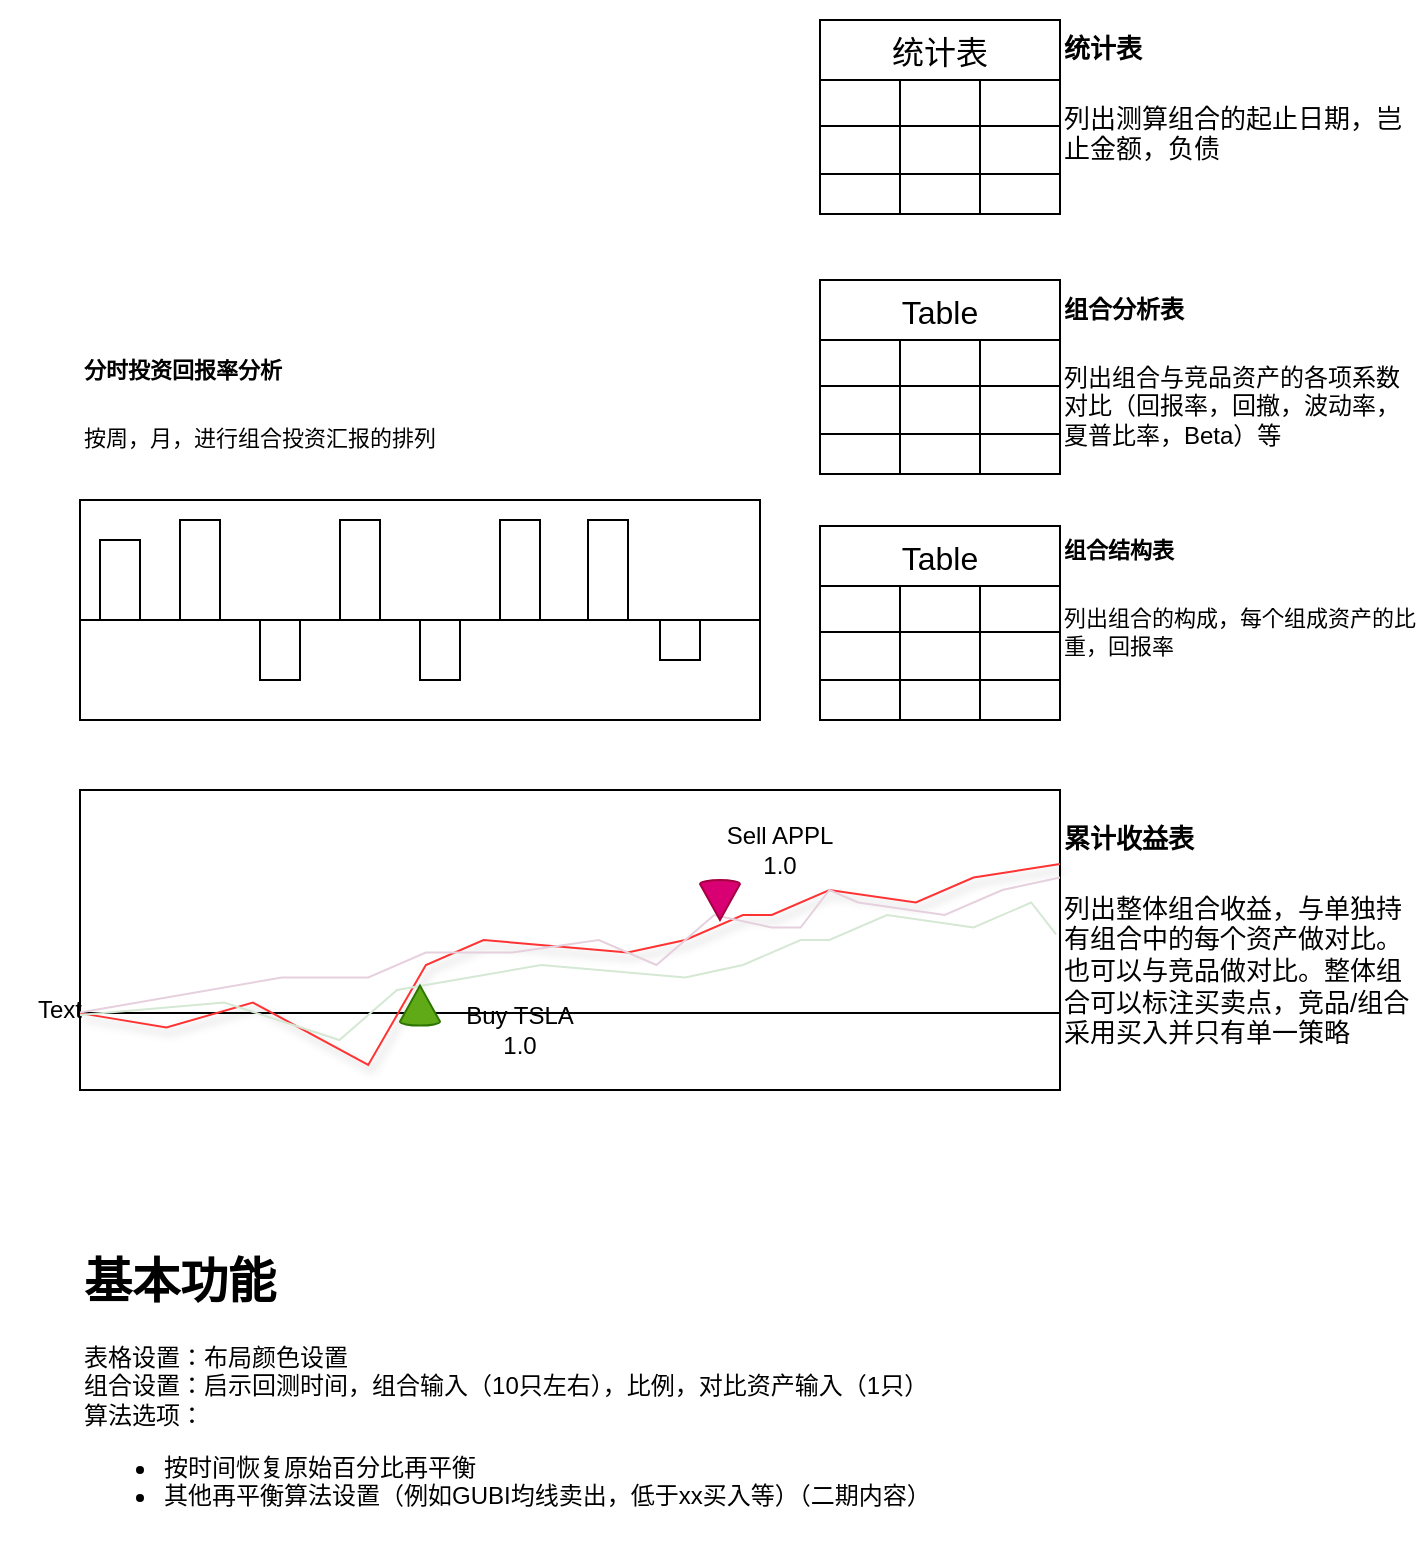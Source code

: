<mxfile version="26.2.12">
  <diagram name="Page-1" id="thoeQhLaUIlAeaY37Q_6">
    <mxGraphModel dx="1069" dy="626" grid="1" gridSize="10" guides="1" tooltips="1" connect="1" arrows="1" fold="1" page="1" pageScale="1" pageWidth="827" pageHeight="1169" math="0" shadow="0">
      <root>
        <mxCell id="0" />
        <mxCell id="1" parent="0" />
        <mxCell id="1VlmSRWmxTNn3Guo2VhC-66" value="统计表" style="shape=table;startSize=30;container=1;collapsible=0;childLayout=tableLayout;strokeColor=default;fontSize=16;" vertex="1" parent="1">
          <mxGeometry x="500" y="50" width="120" height="97" as="geometry" />
        </mxCell>
        <mxCell id="1VlmSRWmxTNn3Guo2VhC-67" value="" style="shape=tableRow;horizontal=0;startSize=0;swimlaneHead=0;swimlaneBody=0;strokeColor=inherit;top=0;left=0;bottom=0;right=0;collapsible=0;dropTarget=0;fillColor=none;points=[[0,0.5],[1,0.5]];portConstraint=eastwest;fontSize=16;" vertex="1" parent="1VlmSRWmxTNn3Guo2VhC-66">
          <mxGeometry y="30" width="120" height="23" as="geometry" />
        </mxCell>
        <mxCell id="1VlmSRWmxTNn3Guo2VhC-68" value="" style="shape=partialRectangle;html=1;whiteSpace=wrap;connectable=0;strokeColor=inherit;overflow=hidden;fillColor=none;top=0;left=0;bottom=0;right=0;pointerEvents=1;fontSize=16;" vertex="1" parent="1VlmSRWmxTNn3Guo2VhC-67">
          <mxGeometry width="40" height="23" as="geometry">
            <mxRectangle width="40" height="23" as="alternateBounds" />
          </mxGeometry>
        </mxCell>
        <mxCell id="1VlmSRWmxTNn3Guo2VhC-69" value="" style="shape=partialRectangle;html=1;whiteSpace=wrap;connectable=0;strokeColor=inherit;overflow=hidden;fillColor=none;top=0;left=0;bottom=0;right=0;pointerEvents=1;fontSize=16;" vertex="1" parent="1VlmSRWmxTNn3Guo2VhC-67">
          <mxGeometry x="40" width="40" height="23" as="geometry">
            <mxRectangle width="40" height="23" as="alternateBounds" />
          </mxGeometry>
        </mxCell>
        <mxCell id="1VlmSRWmxTNn3Guo2VhC-70" value="" style="shape=partialRectangle;html=1;whiteSpace=wrap;connectable=0;strokeColor=inherit;overflow=hidden;fillColor=none;top=0;left=0;bottom=0;right=0;pointerEvents=1;fontSize=16;" vertex="1" parent="1VlmSRWmxTNn3Guo2VhC-67">
          <mxGeometry x="80" width="40" height="23" as="geometry">
            <mxRectangle width="40" height="23" as="alternateBounds" />
          </mxGeometry>
        </mxCell>
        <mxCell id="1VlmSRWmxTNn3Guo2VhC-71" value="" style="shape=tableRow;horizontal=0;startSize=0;swimlaneHead=0;swimlaneBody=0;strokeColor=inherit;top=0;left=0;bottom=0;right=0;collapsible=0;dropTarget=0;fillColor=none;points=[[0,0.5],[1,0.5]];portConstraint=eastwest;fontSize=16;" vertex="1" parent="1VlmSRWmxTNn3Guo2VhC-66">
          <mxGeometry y="53" width="120" height="24" as="geometry" />
        </mxCell>
        <mxCell id="1VlmSRWmxTNn3Guo2VhC-72" value="" style="shape=partialRectangle;html=1;whiteSpace=wrap;connectable=0;strokeColor=inherit;overflow=hidden;fillColor=none;top=0;left=0;bottom=0;right=0;pointerEvents=1;fontSize=16;" vertex="1" parent="1VlmSRWmxTNn3Guo2VhC-71">
          <mxGeometry width="40" height="24" as="geometry">
            <mxRectangle width="40" height="24" as="alternateBounds" />
          </mxGeometry>
        </mxCell>
        <mxCell id="1VlmSRWmxTNn3Guo2VhC-73" value="" style="shape=partialRectangle;html=1;whiteSpace=wrap;connectable=0;strokeColor=inherit;overflow=hidden;fillColor=none;top=0;left=0;bottom=0;right=0;pointerEvents=1;fontSize=16;" vertex="1" parent="1VlmSRWmxTNn3Guo2VhC-71">
          <mxGeometry x="40" width="40" height="24" as="geometry">
            <mxRectangle width="40" height="24" as="alternateBounds" />
          </mxGeometry>
        </mxCell>
        <mxCell id="1VlmSRWmxTNn3Guo2VhC-74" value="" style="shape=partialRectangle;html=1;whiteSpace=wrap;connectable=0;strokeColor=inherit;overflow=hidden;fillColor=none;top=0;left=0;bottom=0;right=0;pointerEvents=1;fontSize=16;" vertex="1" parent="1VlmSRWmxTNn3Guo2VhC-71">
          <mxGeometry x="80" width="40" height="24" as="geometry">
            <mxRectangle width="40" height="24" as="alternateBounds" />
          </mxGeometry>
        </mxCell>
        <mxCell id="1VlmSRWmxTNn3Guo2VhC-75" value="" style="shape=tableRow;horizontal=0;startSize=0;swimlaneHead=0;swimlaneBody=0;strokeColor=inherit;top=0;left=0;bottom=0;right=0;collapsible=0;dropTarget=0;fillColor=none;points=[[0,0.5],[1,0.5]];portConstraint=eastwest;fontSize=16;" vertex="1" parent="1VlmSRWmxTNn3Guo2VhC-66">
          <mxGeometry y="77" width="120" height="20" as="geometry" />
        </mxCell>
        <mxCell id="1VlmSRWmxTNn3Guo2VhC-76" value="" style="shape=partialRectangle;html=1;whiteSpace=wrap;connectable=0;strokeColor=inherit;overflow=hidden;fillColor=none;top=0;left=0;bottom=0;right=0;pointerEvents=1;fontSize=16;" vertex="1" parent="1VlmSRWmxTNn3Guo2VhC-75">
          <mxGeometry width="40" height="20" as="geometry">
            <mxRectangle width="40" height="20" as="alternateBounds" />
          </mxGeometry>
        </mxCell>
        <mxCell id="1VlmSRWmxTNn3Guo2VhC-77" value="" style="shape=partialRectangle;html=1;whiteSpace=wrap;connectable=0;strokeColor=inherit;overflow=hidden;fillColor=none;top=0;left=0;bottom=0;right=0;pointerEvents=1;fontSize=16;" vertex="1" parent="1VlmSRWmxTNn3Guo2VhC-75">
          <mxGeometry x="40" width="40" height="20" as="geometry">
            <mxRectangle width="40" height="20" as="alternateBounds" />
          </mxGeometry>
        </mxCell>
        <mxCell id="1VlmSRWmxTNn3Guo2VhC-78" value="" style="shape=partialRectangle;html=1;whiteSpace=wrap;connectable=0;strokeColor=inherit;overflow=hidden;fillColor=none;top=0;left=0;bottom=0;right=0;pointerEvents=1;fontSize=16;" vertex="1" parent="1VlmSRWmxTNn3Guo2VhC-75">
          <mxGeometry x="80" width="40" height="20" as="geometry">
            <mxRectangle width="40" height="20" as="alternateBounds" />
          </mxGeometry>
        </mxCell>
        <mxCell id="1VlmSRWmxTNn3Guo2VhC-130" value="" style="shape=singleArrow;whiteSpace=wrap;html=1;arrowWidth=0.4;arrowSize=0.4;" vertex="1" parent="1VlmSRWmxTNn3Guo2VhC-75">
          <mxGeometry x="120" width="NaN" height="20" as="geometry">
            <mxRectangle width="NaN" height="20" as="alternateBounds" />
          </mxGeometry>
        </mxCell>
        <mxCell id="1VlmSRWmxTNn3Guo2VhC-79" value="Table" style="shape=table;startSize=30;container=1;collapsible=0;childLayout=tableLayout;strokeColor=default;fontSize=16;" vertex="1" parent="1">
          <mxGeometry x="500" y="303" width="120" height="97" as="geometry" />
        </mxCell>
        <mxCell id="1VlmSRWmxTNn3Guo2VhC-80" value="" style="shape=tableRow;horizontal=0;startSize=0;swimlaneHead=0;swimlaneBody=0;strokeColor=inherit;top=0;left=0;bottom=0;right=0;collapsible=0;dropTarget=0;fillColor=none;points=[[0,0.5],[1,0.5]];portConstraint=eastwest;fontSize=16;" vertex="1" parent="1VlmSRWmxTNn3Guo2VhC-79">
          <mxGeometry y="30" width="120" height="23" as="geometry" />
        </mxCell>
        <mxCell id="1VlmSRWmxTNn3Guo2VhC-81" value="" style="shape=partialRectangle;html=1;whiteSpace=wrap;connectable=0;strokeColor=inherit;overflow=hidden;fillColor=none;top=0;left=0;bottom=0;right=0;pointerEvents=1;fontSize=16;" vertex="1" parent="1VlmSRWmxTNn3Guo2VhC-80">
          <mxGeometry width="40" height="23" as="geometry">
            <mxRectangle width="40" height="23" as="alternateBounds" />
          </mxGeometry>
        </mxCell>
        <mxCell id="1VlmSRWmxTNn3Guo2VhC-82" value="" style="shape=partialRectangle;html=1;whiteSpace=wrap;connectable=0;strokeColor=inherit;overflow=hidden;fillColor=none;top=0;left=0;bottom=0;right=0;pointerEvents=1;fontSize=16;" vertex="1" parent="1VlmSRWmxTNn3Guo2VhC-80">
          <mxGeometry x="40" width="40" height="23" as="geometry">
            <mxRectangle width="40" height="23" as="alternateBounds" />
          </mxGeometry>
        </mxCell>
        <mxCell id="1VlmSRWmxTNn3Guo2VhC-83" value="" style="shape=partialRectangle;html=1;whiteSpace=wrap;connectable=0;strokeColor=inherit;overflow=hidden;fillColor=none;top=0;left=0;bottom=0;right=0;pointerEvents=1;fontSize=16;" vertex="1" parent="1VlmSRWmxTNn3Guo2VhC-80">
          <mxGeometry x="80" width="40" height="23" as="geometry">
            <mxRectangle width="40" height="23" as="alternateBounds" />
          </mxGeometry>
        </mxCell>
        <mxCell id="1VlmSRWmxTNn3Guo2VhC-84" value="" style="shape=tableRow;horizontal=0;startSize=0;swimlaneHead=0;swimlaneBody=0;strokeColor=inherit;top=0;left=0;bottom=0;right=0;collapsible=0;dropTarget=0;fillColor=none;points=[[0,0.5],[1,0.5]];portConstraint=eastwest;fontSize=16;" vertex="1" parent="1VlmSRWmxTNn3Guo2VhC-79">
          <mxGeometry y="53" width="120" height="24" as="geometry" />
        </mxCell>
        <mxCell id="1VlmSRWmxTNn3Guo2VhC-85" value="" style="shape=partialRectangle;html=1;whiteSpace=wrap;connectable=0;strokeColor=inherit;overflow=hidden;fillColor=none;top=0;left=0;bottom=0;right=0;pointerEvents=1;fontSize=16;" vertex="1" parent="1VlmSRWmxTNn3Guo2VhC-84">
          <mxGeometry width="40" height="24" as="geometry">
            <mxRectangle width="40" height="24" as="alternateBounds" />
          </mxGeometry>
        </mxCell>
        <mxCell id="1VlmSRWmxTNn3Guo2VhC-86" value="" style="shape=partialRectangle;html=1;whiteSpace=wrap;connectable=0;strokeColor=inherit;overflow=hidden;fillColor=none;top=0;left=0;bottom=0;right=0;pointerEvents=1;fontSize=16;" vertex="1" parent="1VlmSRWmxTNn3Guo2VhC-84">
          <mxGeometry x="40" width="40" height="24" as="geometry">
            <mxRectangle width="40" height="24" as="alternateBounds" />
          </mxGeometry>
        </mxCell>
        <mxCell id="1VlmSRWmxTNn3Guo2VhC-87" value="" style="shape=partialRectangle;html=1;whiteSpace=wrap;connectable=0;strokeColor=inherit;overflow=hidden;fillColor=none;top=0;left=0;bottom=0;right=0;pointerEvents=1;fontSize=16;" vertex="1" parent="1VlmSRWmxTNn3Guo2VhC-84">
          <mxGeometry x="80" width="40" height="24" as="geometry">
            <mxRectangle width="40" height="24" as="alternateBounds" />
          </mxGeometry>
        </mxCell>
        <mxCell id="1VlmSRWmxTNn3Guo2VhC-88" value="" style="shape=tableRow;horizontal=0;startSize=0;swimlaneHead=0;swimlaneBody=0;strokeColor=inherit;top=0;left=0;bottom=0;right=0;collapsible=0;dropTarget=0;fillColor=none;points=[[0,0.5],[1,0.5]];portConstraint=eastwest;fontSize=16;" vertex="1" parent="1VlmSRWmxTNn3Guo2VhC-79">
          <mxGeometry y="77" width="120" height="20" as="geometry" />
        </mxCell>
        <mxCell id="1VlmSRWmxTNn3Guo2VhC-89" value="" style="shape=partialRectangle;html=1;whiteSpace=wrap;connectable=0;strokeColor=inherit;overflow=hidden;fillColor=none;top=0;left=0;bottom=0;right=0;pointerEvents=1;fontSize=16;" vertex="1" parent="1VlmSRWmxTNn3Guo2VhC-88">
          <mxGeometry width="40" height="20" as="geometry">
            <mxRectangle width="40" height="20" as="alternateBounds" />
          </mxGeometry>
        </mxCell>
        <mxCell id="1VlmSRWmxTNn3Guo2VhC-90" value="" style="shape=partialRectangle;html=1;whiteSpace=wrap;connectable=0;strokeColor=inherit;overflow=hidden;fillColor=none;top=0;left=0;bottom=0;right=0;pointerEvents=1;fontSize=16;" vertex="1" parent="1VlmSRWmxTNn3Guo2VhC-88">
          <mxGeometry x="40" width="40" height="20" as="geometry">
            <mxRectangle width="40" height="20" as="alternateBounds" />
          </mxGeometry>
        </mxCell>
        <mxCell id="1VlmSRWmxTNn3Guo2VhC-91" value="" style="shape=partialRectangle;html=1;whiteSpace=wrap;connectable=0;strokeColor=inherit;overflow=hidden;fillColor=none;top=0;left=0;bottom=0;right=0;pointerEvents=1;fontSize=16;" vertex="1" parent="1VlmSRWmxTNn3Guo2VhC-88">
          <mxGeometry x="80" width="40" height="20" as="geometry">
            <mxRectangle width="40" height="20" as="alternateBounds" />
          </mxGeometry>
        </mxCell>
        <mxCell id="1VlmSRWmxTNn3Guo2VhC-92" value="Table" style="shape=table;startSize=30;container=1;collapsible=0;childLayout=tableLayout;strokeColor=default;fontSize=16;" vertex="1" parent="1">
          <mxGeometry x="500" y="180" width="120" height="97" as="geometry" />
        </mxCell>
        <mxCell id="1VlmSRWmxTNn3Guo2VhC-93" value="" style="shape=tableRow;horizontal=0;startSize=0;swimlaneHead=0;swimlaneBody=0;strokeColor=inherit;top=0;left=0;bottom=0;right=0;collapsible=0;dropTarget=0;fillColor=none;points=[[0,0.5],[1,0.5]];portConstraint=eastwest;fontSize=16;" vertex="1" parent="1VlmSRWmxTNn3Guo2VhC-92">
          <mxGeometry y="30" width="120" height="23" as="geometry" />
        </mxCell>
        <mxCell id="1VlmSRWmxTNn3Guo2VhC-94" value="" style="shape=partialRectangle;html=1;whiteSpace=wrap;connectable=0;strokeColor=inherit;overflow=hidden;fillColor=none;top=0;left=0;bottom=0;right=0;pointerEvents=1;fontSize=16;" vertex="1" parent="1VlmSRWmxTNn3Guo2VhC-93">
          <mxGeometry width="40" height="23" as="geometry">
            <mxRectangle width="40" height="23" as="alternateBounds" />
          </mxGeometry>
        </mxCell>
        <mxCell id="1VlmSRWmxTNn3Guo2VhC-95" value="" style="shape=partialRectangle;html=1;whiteSpace=wrap;connectable=0;strokeColor=inherit;overflow=hidden;fillColor=none;top=0;left=0;bottom=0;right=0;pointerEvents=1;fontSize=16;" vertex="1" parent="1VlmSRWmxTNn3Guo2VhC-93">
          <mxGeometry x="40" width="40" height="23" as="geometry">
            <mxRectangle width="40" height="23" as="alternateBounds" />
          </mxGeometry>
        </mxCell>
        <mxCell id="1VlmSRWmxTNn3Guo2VhC-96" value="" style="shape=partialRectangle;html=1;whiteSpace=wrap;connectable=0;strokeColor=inherit;overflow=hidden;fillColor=none;top=0;left=0;bottom=0;right=0;pointerEvents=1;fontSize=16;" vertex="1" parent="1VlmSRWmxTNn3Guo2VhC-93">
          <mxGeometry x="80" width="40" height="23" as="geometry">
            <mxRectangle width="40" height="23" as="alternateBounds" />
          </mxGeometry>
        </mxCell>
        <mxCell id="1VlmSRWmxTNn3Guo2VhC-97" value="" style="shape=tableRow;horizontal=0;startSize=0;swimlaneHead=0;swimlaneBody=0;strokeColor=inherit;top=0;left=0;bottom=0;right=0;collapsible=0;dropTarget=0;fillColor=none;points=[[0,0.5],[1,0.5]];portConstraint=eastwest;fontSize=16;" vertex="1" parent="1VlmSRWmxTNn3Guo2VhC-92">
          <mxGeometry y="53" width="120" height="24" as="geometry" />
        </mxCell>
        <mxCell id="1VlmSRWmxTNn3Guo2VhC-98" value="" style="shape=partialRectangle;html=1;whiteSpace=wrap;connectable=0;strokeColor=inherit;overflow=hidden;fillColor=none;top=0;left=0;bottom=0;right=0;pointerEvents=1;fontSize=16;" vertex="1" parent="1VlmSRWmxTNn3Guo2VhC-97">
          <mxGeometry width="40" height="24" as="geometry">
            <mxRectangle width="40" height="24" as="alternateBounds" />
          </mxGeometry>
        </mxCell>
        <mxCell id="1VlmSRWmxTNn3Guo2VhC-99" value="" style="shape=partialRectangle;html=1;whiteSpace=wrap;connectable=0;strokeColor=inherit;overflow=hidden;fillColor=none;top=0;left=0;bottom=0;right=0;pointerEvents=1;fontSize=16;" vertex="1" parent="1VlmSRWmxTNn3Guo2VhC-97">
          <mxGeometry x="40" width="40" height="24" as="geometry">
            <mxRectangle width="40" height="24" as="alternateBounds" />
          </mxGeometry>
        </mxCell>
        <mxCell id="1VlmSRWmxTNn3Guo2VhC-100" value="" style="shape=partialRectangle;html=1;whiteSpace=wrap;connectable=0;strokeColor=inherit;overflow=hidden;fillColor=none;top=0;left=0;bottom=0;right=0;pointerEvents=1;fontSize=16;" vertex="1" parent="1VlmSRWmxTNn3Guo2VhC-97">
          <mxGeometry x="80" width="40" height="24" as="geometry">
            <mxRectangle width="40" height="24" as="alternateBounds" />
          </mxGeometry>
        </mxCell>
        <mxCell id="1VlmSRWmxTNn3Guo2VhC-101" value="" style="shape=tableRow;horizontal=0;startSize=0;swimlaneHead=0;swimlaneBody=0;strokeColor=inherit;top=0;left=0;bottom=0;right=0;collapsible=0;dropTarget=0;fillColor=none;points=[[0,0.5],[1,0.5]];portConstraint=eastwest;fontSize=16;" vertex="1" parent="1VlmSRWmxTNn3Guo2VhC-92">
          <mxGeometry y="77" width="120" height="20" as="geometry" />
        </mxCell>
        <mxCell id="1VlmSRWmxTNn3Guo2VhC-102" value="" style="shape=partialRectangle;html=1;whiteSpace=wrap;connectable=0;strokeColor=inherit;overflow=hidden;fillColor=none;top=0;left=0;bottom=0;right=0;pointerEvents=1;fontSize=16;" vertex="1" parent="1VlmSRWmxTNn3Guo2VhC-101">
          <mxGeometry width="40" height="20" as="geometry">
            <mxRectangle width="40" height="20" as="alternateBounds" />
          </mxGeometry>
        </mxCell>
        <mxCell id="1VlmSRWmxTNn3Guo2VhC-103" value="" style="shape=partialRectangle;html=1;whiteSpace=wrap;connectable=0;strokeColor=inherit;overflow=hidden;fillColor=none;top=0;left=0;bottom=0;right=0;pointerEvents=1;fontSize=16;" vertex="1" parent="1VlmSRWmxTNn3Guo2VhC-101">
          <mxGeometry x="40" width="40" height="20" as="geometry">
            <mxRectangle width="40" height="20" as="alternateBounds" />
          </mxGeometry>
        </mxCell>
        <mxCell id="1VlmSRWmxTNn3Guo2VhC-104" value="" style="shape=partialRectangle;html=1;whiteSpace=wrap;connectable=0;strokeColor=inherit;overflow=hidden;fillColor=none;top=0;left=0;bottom=0;right=0;pointerEvents=1;fontSize=16;" vertex="1" parent="1VlmSRWmxTNn3Guo2VhC-101">
          <mxGeometry x="80" width="40" height="20" as="geometry">
            <mxRectangle width="40" height="20" as="alternateBounds" />
          </mxGeometry>
        </mxCell>
        <mxCell id="1VlmSRWmxTNn3Guo2VhC-131" value="" style="edgeStyle=orthogonalEdgeStyle;rounded=0;orthogonalLoop=1;jettySize=auto;html=1;" edge="1" parent="1" source="1VlmSRWmxTNn3Guo2VhC-129" target="1VlmSRWmxTNn3Guo2VhC-130">
          <mxGeometry relative="1" as="geometry" />
        </mxCell>
        <mxCell id="1VlmSRWmxTNn3Guo2VhC-129" value="&lt;h1 style=&quot;margin-top: 0px;&quot;&gt;&lt;font style=&quot;font-size: 13px;&quot;&gt;统计表&lt;/font&gt;&lt;/h1&gt;&lt;div&gt;&lt;font style=&quot;font-size: 13px;&quot;&gt;列出测算组合的起止日期，岂止金额，负债&lt;/font&gt;&lt;/div&gt;" style="text;html=1;whiteSpace=wrap;overflow=hidden;rounded=0;" vertex="1" parent="1">
          <mxGeometry x="620" y="40" width="180" height="120" as="geometry" />
        </mxCell>
        <mxCell id="1VlmSRWmxTNn3Guo2VhC-133" value="&lt;h1 style=&quot;margin-top: 0px;&quot;&gt;&lt;font style=&quot;font-size: 12px;&quot;&gt;组合分析表&lt;/font&gt;&lt;/h1&gt;&lt;div&gt;&lt;font&gt;列出组合与竞品资产的各项系数对比（回报率，回撤，波动率，夏普比率，Beta）等&lt;/font&gt;&lt;/div&gt;" style="text;html=1;whiteSpace=wrap;overflow=hidden;rounded=0;" vertex="1" parent="1">
          <mxGeometry x="620" y="170" width="180" height="120" as="geometry" />
        </mxCell>
        <mxCell id="1VlmSRWmxTNn3Guo2VhC-134" value="&lt;h1 style=&quot;margin-top: 0px;&quot;&gt;&lt;font style=&quot;font-size: 11px;&quot;&gt;组合结构表&lt;/font&gt;&lt;/h1&gt;&lt;div&gt;&lt;font style=&quot;font-size: 11px;&quot;&gt;列出组合的构成，每个组成资产的比重，回报率&lt;/font&gt;&lt;/div&gt;" style="text;html=1;whiteSpace=wrap;overflow=hidden;rounded=0;" vertex="1" parent="1">
          <mxGeometry x="620" y="290" width="180" height="120" as="geometry" />
        </mxCell>
        <mxCell id="1VlmSRWmxTNn3Guo2VhC-135" value="&lt;h1 style=&quot;margin-top: 0px;&quot;&gt;&lt;font style=&quot;font-size: 11px;&quot;&gt;分时投资回报率分析&lt;/font&gt;&lt;/h1&gt;&lt;div&gt;&lt;font style=&quot;font-size: 11px;&quot;&gt;按周，月，进行组合投资汇报的排列&lt;/font&gt;&lt;/div&gt;" style="text;html=1;whiteSpace=wrap;overflow=hidden;rounded=0;" vertex="1" parent="1">
          <mxGeometry x="130" y="200" width="180" height="120" as="geometry" />
        </mxCell>
        <mxCell id="1VlmSRWmxTNn3Guo2VhC-141" value="&lt;h1 style=&quot;margin-top: 0px;&quot;&gt;&lt;span style=&quot;font-size: 13px;&quot;&gt;累计收益表&lt;/span&gt;&lt;/h1&gt;&lt;div&gt;&lt;font style=&quot;font-size: 13px;&quot;&gt;列出整体组合收益，与单独持有组合中的每个资产做对比。也可以与竞品做对比。整体组合可以标注买卖点，竞品/组合采用买入并只有单一策略&lt;/font&gt;&lt;/div&gt;&lt;div&gt;&lt;font style=&quot;font-size: 13px;&quot;&gt;&lt;br&gt;&lt;/font&gt;&lt;/div&gt;" style="text;html=1;whiteSpace=wrap;overflow=hidden;rounded=0;" vertex="1" parent="1">
          <mxGeometry x="620" y="435" width="180" height="150" as="geometry" />
        </mxCell>
        <mxCell id="1VlmSRWmxTNn3Guo2VhC-144" value="" style="group" vertex="1" connectable="0" parent="1">
          <mxGeometry x="130" y="290" width="340" height="110" as="geometry" />
        </mxCell>
        <mxCell id="1VlmSRWmxTNn3Guo2VhC-105" value="" style="rounded=0;whiteSpace=wrap;html=1;" vertex="1" parent="1VlmSRWmxTNn3Guo2VhC-144">
          <mxGeometry width="340" height="110" as="geometry" />
        </mxCell>
        <mxCell id="1VlmSRWmxTNn3Guo2VhC-142" value="" style="shape=crossbar;whiteSpace=wrap;html=1;rounded=1;shadow=0;" vertex="1" parent="1VlmSRWmxTNn3Guo2VhC-144">
          <mxGeometry y="50" width="340" height="20" as="geometry" />
        </mxCell>
        <mxCell id="1VlmSRWmxTNn3Guo2VhC-120" value="" style="rounded=0;whiteSpace=wrap;html=1;" vertex="1" parent="1VlmSRWmxTNn3Guo2VhC-144">
          <mxGeometry x="10" y="20" width="20" height="40" as="geometry" />
        </mxCell>
        <mxCell id="1VlmSRWmxTNn3Guo2VhC-121" value="" style="rounded=0;whiteSpace=wrap;html=1;" vertex="1" parent="1VlmSRWmxTNn3Guo2VhC-144">
          <mxGeometry x="50" y="10" width="20" height="50" as="geometry" />
        </mxCell>
        <mxCell id="1VlmSRWmxTNn3Guo2VhC-122" value="" style="rounded=0;whiteSpace=wrap;html=1;" vertex="1" parent="1VlmSRWmxTNn3Guo2VhC-144">
          <mxGeometry x="90" y="60" width="20" height="30" as="geometry" />
        </mxCell>
        <mxCell id="1VlmSRWmxTNn3Guo2VhC-123" value="" style="rounded=0;whiteSpace=wrap;html=1;" vertex="1" parent="1VlmSRWmxTNn3Guo2VhC-144">
          <mxGeometry x="130" y="10" width="20" height="50" as="geometry" />
        </mxCell>
        <mxCell id="1VlmSRWmxTNn3Guo2VhC-124" value="" style="rounded=0;whiteSpace=wrap;html=1;" vertex="1" parent="1VlmSRWmxTNn3Guo2VhC-144">
          <mxGeometry x="170" y="60" width="20" height="30" as="geometry" />
        </mxCell>
        <mxCell id="1VlmSRWmxTNn3Guo2VhC-125" value="" style="rounded=0;whiteSpace=wrap;html=1;" vertex="1" parent="1VlmSRWmxTNn3Guo2VhC-144">
          <mxGeometry x="210" y="10" width="20" height="50" as="geometry" />
        </mxCell>
        <mxCell id="1VlmSRWmxTNn3Guo2VhC-126" value="" style="rounded=0;whiteSpace=wrap;html=1;" vertex="1" parent="1VlmSRWmxTNn3Guo2VhC-144">
          <mxGeometry x="254" y="10" width="20" height="50" as="geometry" />
        </mxCell>
        <mxCell id="1VlmSRWmxTNn3Guo2VhC-127" value="" style="rounded=0;whiteSpace=wrap;html=1;" vertex="1" parent="1VlmSRWmxTNn3Guo2VhC-144">
          <mxGeometry x="290" y="60" width="20" height="20" as="geometry" />
        </mxCell>
        <mxCell id="1VlmSRWmxTNn3Guo2VhC-145" value="" style="group;fillColor=#d80073;fontColor=#ffffff;strokeColor=#A50040;" vertex="1" connectable="0" parent="1">
          <mxGeometry x="130" y="435" width="490" height="150" as="geometry" />
        </mxCell>
        <mxCell id="1VlmSRWmxTNn3Guo2VhC-106" value="" style="rounded=0;whiteSpace=wrap;html=1;" vertex="1" parent="1VlmSRWmxTNn3Guo2VhC-145">
          <mxGeometry width="490.0" height="150" as="geometry" />
        </mxCell>
        <mxCell id="1VlmSRWmxTNn3Guo2VhC-113" value="" style="shape=crossbar;whiteSpace=wrap;html=1;rounded=1;" vertex="1" parent="1VlmSRWmxTNn3Guo2VhC-145">
          <mxGeometry y="105.312" width="490.0" height="12.5" as="geometry" />
        </mxCell>
        <mxCell id="1VlmSRWmxTNn3Guo2VhC-115" value="" style="endArrow=none;html=1;rounded=0;exitX=0;exitY=0.5;exitDx=0;exitDy=0;exitPerimeter=0;strokeColor=#FF3333;shadow=1;" edge="1" parent="1VlmSRWmxTNn3Guo2VhC-145" source="1VlmSRWmxTNn3Guo2VhC-113" target="1VlmSRWmxTNn3Guo2VhC-106">
          <mxGeometry width="50" height="50" relative="1" as="geometry">
            <mxPoint x="302.647" y="93.75" as="sourcePoint" />
            <mxPoint x="374.706" y="62.5" as="targetPoint" />
            <Array as="points">
              <mxPoint x="43.235" y="118.75" />
              <mxPoint x="86.471" y="106.25" />
              <mxPoint x="144.118" y="137.5" />
              <mxPoint x="172.941" y="87.5" />
              <mxPoint x="201.765" y="75" />
              <mxPoint x="273.824" y="81.25" />
              <mxPoint x="302.647" y="75" />
              <mxPoint x="331.471" y="62.5" />
              <mxPoint x="345.882" y="62.5" />
              <mxPoint x="374.706" y="50.0" />
              <mxPoint x="417.941" y="56.25" />
              <mxPoint x="446.765" y="43.75" />
            </Array>
          </mxGeometry>
        </mxCell>
        <mxCell id="1VlmSRWmxTNn3Guo2VhC-116" value="" style="endArrow=none;html=1;rounded=0;strokeColor=#E6D0DE;" edge="1" parent="1VlmSRWmxTNn3Guo2VhC-145">
          <mxGeometry width="50" height="50" relative="1" as="geometry">
            <mxPoint y="111.25" as="sourcePoint" />
            <mxPoint x="490.0" y="43.75" as="targetPoint" />
            <Array as="points">
              <mxPoint x="100.882" y="93.75" />
              <mxPoint x="144.118" y="93.75" />
              <mxPoint x="172.941" y="81.25" />
              <mxPoint x="216.176" y="81.25" />
              <mxPoint x="259.412" y="75" />
              <mxPoint x="288.235" y="87.5" />
              <mxPoint x="317.059" y="62.5" />
              <mxPoint x="345.882" y="68.75" />
              <mxPoint x="360.294" y="68.75" />
              <mxPoint x="374.706" y="50.0" />
              <mxPoint x="389.118" y="56.25" />
              <mxPoint x="432.353" y="62.5" />
              <mxPoint x="461.176" y="50.0" />
            </Array>
          </mxGeometry>
        </mxCell>
        <mxCell id="1VlmSRWmxTNn3Guo2VhC-117" value="" style="endArrow=none;html=1;rounded=0;strokeColor=#D5E8D4;entryX=0.996;entryY=0.481;entryDx=0;entryDy=0;entryPerimeter=0;" edge="1" parent="1VlmSRWmxTNn3Guo2VhC-145" target="1VlmSRWmxTNn3Guo2VhC-106">
          <mxGeometry width="50" height="50" relative="1" as="geometry">
            <mxPoint y="112.5" as="sourcePoint" />
            <mxPoint x="518.824" y="49.375" as="targetPoint" />
            <Array as="points">
              <mxPoint x="72.059" y="106.25" />
              <mxPoint x="129.706" y="125.0" />
              <mxPoint x="158.529" y="100.0" />
              <mxPoint x="230.588" y="87.5" />
              <mxPoint x="302.647" y="93.75" />
              <mxPoint x="331.471" y="87.5" />
              <mxPoint x="360.294" y="75" />
              <mxPoint x="374.706" y="75" />
              <mxPoint x="403.529" y="62.5" />
              <mxPoint x="446.765" y="68.75" />
              <mxPoint x="475.588" y="56.25" />
            </Array>
          </mxGeometry>
        </mxCell>
        <mxCell id="1VlmSRWmxTNn3Guo2VhC-150" value="" style="verticalLabelPosition=bottom;verticalAlign=top;html=1;shape=mxgraph.basic.cone2;dx=0.5;dy=0.9;rotation=-180;fillColor=#d80073;fontColor=#ffffff;strokeColor=#A50040;" vertex="1" parent="1VlmSRWmxTNn3Guo2VhC-145">
          <mxGeometry x="310" y="45" width="20" height="20" as="geometry" />
        </mxCell>
        <mxCell id="1VlmSRWmxTNn3Guo2VhC-148" value="" style="verticalLabelPosition=bottom;verticalAlign=top;html=1;shape=mxgraph.basic.cone2;dx=0.5;dy=0.9;fillColor=#60a917;strokeColor=#2D7600;fontColor=#ffffff;" vertex="1" parent="1VlmSRWmxTNn3Guo2VhC-145">
          <mxGeometry x="160" y="97.81" width="20" height="20" as="geometry" />
        </mxCell>
        <mxCell id="1VlmSRWmxTNn3Guo2VhC-152" value="Buy TSLA 1.0" style="text;html=1;align=center;verticalAlign=middle;whiteSpace=wrap;rounded=0;" vertex="1" parent="1VlmSRWmxTNn3Guo2VhC-145">
          <mxGeometry x="190" y="105.31" width="60" height="30" as="geometry" />
        </mxCell>
        <mxCell id="1VlmSRWmxTNn3Guo2VhC-153" value="Sell APPL 1.0" style="text;html=1;align=center;verticalAlign=middle;whiteSpace=wrap;rounded=0;" vertex="1" parent="1VlmSRWmxTNn3Guo2VhC-145">
          <mxGeometry x="320" y="15.0" width="60" height="30" as="geometry" />
        </mxCell>
        <mxCell id="1VlmSRWmxTNn3Guo2VhC-147" value="&lt;h1 style=&quot;margin-top: 0px;&quot;&gt;基本功能&lt;/h1&gt;&lt;p&gt;&lt;span style=&quot;background-color: transparent; color: light-dark(rgb(0, 0, 0), rgb(255, 255, 255));&quot;&gt;表格设置：&lt;/span&gt;&lt;span style=&quot;background-color: transparent; color: light-dark(rgb(0, 0, 0), rgb(255, 255, 255));&quot;&gt;布局颜色设置&lt;/span&gt;&lt;br&gt;&lt;span style=&quot;background-color: transparent; color: light-dark(rgb(0, 0, 0), rgb(255, 255, 255));&quot;&gt;组合设置：&lt;/span&gt;&lt;span style=&quot;background-color: transparent; color: light-dark(rgb(0, 0, 0), rgb(255, 255, 255));&quot;&gt;启示回测时间，&lt;/span&gt;&lt;span style=&quot;background-color: transparent; color: light-dark(rgb(0, 0, 0), rgb(255, 255, 255));&quot;&gt;组合输入（10只左右），比例，&lt;/span&gt;&lt;span style=&quot;background-color: transparent; color: light-dark(rgb(0, 0, 0), rgb(255, 255, 255));&quot;&gt;对比资产输入（1只）&lt;/span&gt;&lt;br&gt;&lt;span style=&quot;background-color: transparent; color: light-dark(rgb(0, 0, 0), rgb(255, 255, 255));&quot;&gt;算法选项：&lt;/span&gt;&lt;br&gt;&lt;/p&gt;&lt;ul&gt;&lt;li&gt;&lt;span style=&quot;background-color: transparent; color: light-dark(rgb(0, 0, 0), rgb(255, 255, 255));&quot;&gt;按时间恢复原始百分比再平衡&lt;/span&gt;&lt;/li&gt;&lt;li&gt;&lt;span style=&quot;background-color: transparent; color: light-dark(rgb(0, 0, 0), rgb(255, 255, 255));&quot;&gt;其他再平衡算法设置（例如GUBI均线卖出，低于xx买入等）（二期内容）&lt;/span&gt;&lt;/li&gt;&lt;/ul&gt;&lt;p&gt;&lt;/p&gt;&lt;p&gt;&lt;br&gt;&lt;/p&gt;&lt;p&gt;&lt;br&gt;&lt;/p&gt;" style="text;html=1;whiteSpace=wrap;overflow=hidden;rounded=0;" vertex="1" parent="1">
          <mxGeometry x="130" y="660" width="490" height="160" as="geometry" />
        </mxCell>
        <mxCell id="1VlmSRWmxTNn3Guo2VhC-154" value="Text" style="text;html=1;align=center;verticalAlign=middle;whiteSpace=wrap;rounded=0;" vertex="1" parent="1">
          <mxGeometry x="90" y="530" width="60" height="30" as="geometry" />
        </mxCell>
      </root>
    </mxGraphModel>
  </diagram>
</mxfile>
